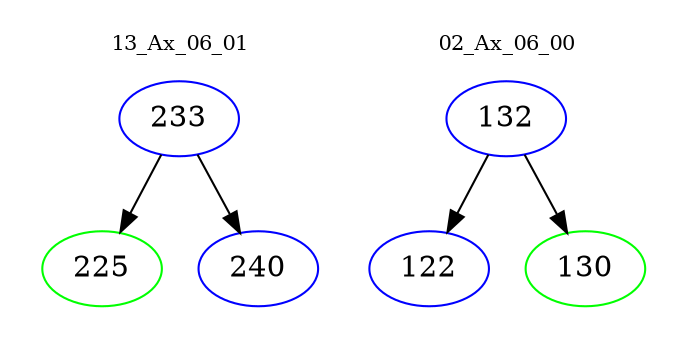 digraph{
subgraph cluster_0 {
color = white
label = "13_Ax_06_01";
fontsize=10;
T0_233 [label="233", color="blue"]
T0_233 -> T0_225 [color="black"]
T0_225 [label="225", color="green"]
T0_233 -> T0_240 [color="black"]
T0_240 [label="240", color="blue"]
}
subgraph cluster_1 {
color = white
label = "02_Ax_06_00";
fontsize=10;
T1_132 [label="132", color="blue"]
T1_132 -> T1_122 [color="black"]
T1_122 [label="122", color="blue"]
T1_132 -> T1_130 [color="black"]
T1_130 [label="130", color="green"]
}
}
